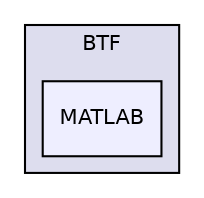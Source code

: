 digraph "libs/SuiteSparse/BTF/MATLAB" {
  compound=true
  node [ fontsize="10", fontname="Helvetica"];
  edge [ labelfontsize="10", labelfontname="Helvetica"];
  subgraph clusterdir_c9b26402059c5e982d23cbe1f4cb82a8 {
    graph [ bgcolor="#ddddee", pencolor="black", label="BTF" fontname="Helvetica", fontsize="10", URL="dir_c9b26402059c5e982d23cbe1f4cb82a8.html"]
  dir_3177f1bfe85dff8a65e72eb1336b8710 [shape=box, label="MATLAB", style="filled", fillcolor="#eeeeff", pencolor="black", URL="dir_3177f1bfe85dff8a65e72eb1336b8710.html"];
  }
}
